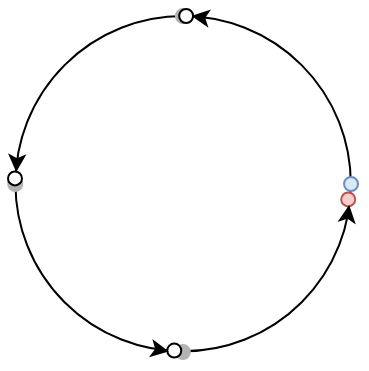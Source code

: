 <mxfile version="10.7.7" type="device"><diagram id="3RUeRD8bYtdcYqlkhXlg" name="Page-1"><mxGraphModel dx="294" dy="342" grid="1" gridSize="10" guides="1" tooltips="1" connect="1" arrows="1" fold="1" page="1" pageScale="1" pageWidth="827" pageHeight="583" math="0" shadow="0"><root><mxCell id="0"/><mxCell id="1" parent="0"/><mxCell id="05_jG4YWV03HiuvMblLL-18" value="" style="group" vertex="1" connectable="0" parent="1"><mxGeometry x="300" y="96.5" width="175" height="175" as="geometry"/></mxCell><mxCell id="05_jG4YWV03HiuvMblLL-2" value="" style="ellipse;whiteSpace=wrap;html=1;aspect=fixed;container=1;" vertex="1" parent="05_jG4YWV03HiuvMblLL-18"><mxGeometry x="3.726" y="3.5" width="167.665" height="167.665" as="geometry"><mxRectangle x="3.726" y="3.5" width="50" height="40" as="alternateBounds"/></mxGeometry></mxCell><mxCell id="05_jG4YWV03HiuvMblLL-3" value="" style="ellipse;whiteSpace=wrap;html=1;aspect=fixed;fillColor=#dae8fc;strokeColor=#6c8ebf;" vertex="1" parent="05_jG4YWV03HiuvMblLL-18"><mxGeometry x="168.014" y="84" width="6.986" height="6.986" as="geometry"/></mxCell><mxCell id="05_jG4YWV03HiuvMblLL-4" value="" style="ellipse;whiteSpace=wrap;html=1;aspect=fixed;fillColor=#B3B3B3;strokeColor=#B3B3B3;" vertex="1" parent="05_jG4YWV03HiuvMblLL-18"><mxGeometry x="83.949" width="6.986" height="6.986" as="geometry"/></mxCell><mxCell id="05_jG4YWV03HiuvMblLL-5" value="" style="ellipse;whiteSpace=wrap;html=1;aspect=fixed;strokeColor=#B3B3B3;fillColor=#B3B3B3;" vertex="1" parent="05_jG4YWV03HiuvMblLL-18"><mxGeometry x="0.116" y="84" width="6.986" height="6.986" as="geometry"/></mxCell><mxCell id="05_jG4YWV03HiuvMblLL-6" value="" style="ellipse;whiteSpace=wrap;html=1;aspect=fixed;fillColor=#B3B3B3;strokeColor=#B3B3B3;" vertex="1" parent="05_jG4YWV03HiuvMblLL-18"><mxGeometry x="83.949" y="168" width="6.986" height="6.986" as="geometry"/></mxCell><mxCell id="05_jG4YWV03HiuvMblLL-9" value="" style="ellipse;whiteSpace=wrap;html=1;aspect=fixed;" vertex="1" parent="05_jG4YWV03HiuvMblLL-18"><mxGeometry x="85.579" width="6.986" height="6.986" as="geometry"/></mxCell><mxCell id="05_jG4YWV03HiuvMblLL-10" value="" style="ellipse;whiteSpace=wrap;html=1;aspect=fixed;" vertex="1" parent="05_jG4YWV03HiuvMblLL-18"><mxGeometry y="81.2" width="6.986" height="6.986" as="geometry"/></mxCell><mxCell id="05_jG4YWV03HiuvMblLL-11" value="" style="ellipse;whiteSpace=wrap;html=1;aspect=fixed;" vertex="1" parent="05_jG4YWV03HiuvMblLL-18"><mxGeometry x="79.641" y="167.3" width="6.986" height="6.986" as="geometry"/></mxCell><mxCell id="05_jG4YWV03HiuvMblLL-12" value="" style="ellipse;whiteSpace=wrap;html=1;aspect=fixed;fillColor=#f8cecc;strokeColor=#b85450;" vertex="1" parent="05_jG4YWV03HiuvMblLL-18"><mxGeometry x="166.617" y="91.7" width="6.986" height="6.986" as="geometry"/></mxCell><mxCell id="05_jG4YWV03HiuvMblLL-14" value="" style="endArrow=classic;html=1;strokeColor=#000000;" edge="1" parent="05_jG4YWV03HiuvMblLL-18"><mxGeometry width="50" height="50" relative="1" as="geometry"><mxPoint x="93.789" y="3.787" as="sourcePoint"/><mxPoint x="91.75" y="3.5" as="targetPoint"/><Array as="points"><mxPoint x="93.846" y="3.5"/></Array></mxGeometry></mxCell><mxCell id="05_jG4YWV03HiuvMblLL-15" value="" style="endArrow=classic;html=1;strokeColor=#000000;entryX=0.584;entryY=0.055;entryDx=0;entryDy=0;exitX=0.004;exitY=0.433;exitDx=0;exitDy=0;exitPerimeter=0;entryPerimeter=0;" edge="1" parent="05_jG4YWV03HiuvMblLL-18" source="05_jG4YWV03HiuvMblLL-2" target="05_jG4YWV03HiuvMblLL-10"><mxGeometry width="50" height="50" relative="1" as="geometry"><mxPoint x="100.775" y="10.787" as="sourcePoint"/><mxPoint x="98.736" y="10.5" as="targetPoint"/><Array as="points"><mxPoint x="4.424" y="76.3"/></Array></mxGeometry></mxCell><mxCell id="05_jG4YWV03HiuvMblLL-16" value="" style="endArrow=classic;html=1;strokeColor=#000000;entryX=0.11;entryY=0.563;entryDx=0;entryDy=0;exitX=0.428;exitY=0.995;exitDx=0;exitDy=0;exitPerimeter=0;entryPerimeter=0;" edge="1" parent="05_jG4YWV03HiuvMblLL-18" source="05_jG4YWV03HiuvMblLL-2" target="05_jG4YWV03HiuvMblLL-11"><mxGeometry width="50" height="50" relative="1" as="geometry"><mxPoint x="11.382" y="83.243" as="sourcePoint"/><mxPoint x="11.067" y="88.583" as="targetPoint"/><Array as="points"/></mxGeometry></mxCell><mxCell id="05_jG4YWV03HiuvMblLL-17" value="" style="endArrow=classic;html=1;strokeColor=#000000;entryX=0.563;entryY=0.895;entryDx=0;entryDy=0;exitX=0.992;exitY=0.586;exitDx=0;exitDy=0;exitPerimeter=0;entryPerimeter=0;" edge="1" parent="05_jG4YWV03HiuvMblLL-18" source="05_jG4YWV03HiuvMblLL-2" target="05_jG4YWV03HiuvMblLL-12"><mxGeometry width="50" height="50" relative="1" as="geometry"><mxPoint x="82.473" y="177.735" as="sourcePoint"/><mxPoint x="87.347" y="178.223" as="targetPoint"/><Array as="points"/></mxGeometry></mxCell></root></mxGraphModel></diagram></mxfile>